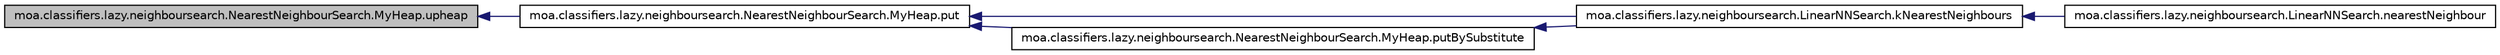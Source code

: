 digraph G
{
  edge [fontname="Helvetica",fontsize="10",labelfontname="Helvetica",labelfontsize="10"];
  node [fontname="Helvetica",fontsize="10",shape=record];
  rankdir=LR;
  Node1 [label="moa.classifiers.lazy.neighboursearch.NearestNeighbourSearch.MyHeap.upheap",height=0.2,width=0.4,color="black", fillcolor="grey75", style="filled" fontcolor="black"];
  Node1 -> Node2 [dir=back,color="midnightblue",fontsize="10",style="solid",fontname="Helvetica"];
  Node2 [label="moa.classifiers.lazy.neighboursearch.NearestNeighbourSearch.MyHeap.put",height=0.2,width=0.4,color="black", fillcolor="white", style="filled",URL="$classmoa_1_1classifiers_1_1lazy_1_1neighboursearch_1_1NearestNeighbourSearch_1_1MyHeap.html#a0c36c44e6651e71b1c82b32200c78d06",tooltip="adds the value to the heap."];
  Node2 -> Node3 [dir=back,color="midnightblue",fontsize="10",style="solid",fontname="Helvetica"];
  Node3 [label="moa.classifiers.lazy.neighboursearch.LinearNNSearch.kNearestNeighbours",height=0.2,width=0.4,color="black", fillcolor="white", style="filled",URL="$classmoa_1_1classifiers_1_1lazy_1_1neighboursearch_1_1LinearNNSearch.html#af60dd2738258760909208275a7f96bef",tooltip="Returns k nearest instances in the current neighbourhood to the supplied instance..."];
  Node3 -> Node4 [dir=back,color="midnightblue",fontsize="10",style="solid",fontname="Helvetica"];
  Node4 [label="moa.classifiers.lazy.neighboursearch.LinearNNSearch.nearestNeighbour",height=0.2,width=0.4,color="black", fillcolor="white", style="filled",URL="$classmoa_1_1classifiers_1_1lazy_1_1neighboursearch_1_1LinearNNSearch.html#a84348ab6a9b63c521931fe6794314895",tooltip="Returns the nearest instance in the current neighbourhood to the supplied instance..."];
  Node2 -> Node5 [dir=back,color="midnightblue",fontsize="10",style="solid",fontname="Helvetica"];
  Node5 [label="moa.classifiers.lazy.neighboursearch.NearestNeighbourSearch.MyHeap.putBySubstitute",height=0.2,width=0.4,color="black", fillcolor="white", style="filled",URL="$classmoa_1_1classifiers_1_1lazy_1_1neighboursearch_1_1NearestNeighbourSearch_1_1MyHeap.html#a3868c19d0a061d4a74089d640216e84c",tooltip="Puts an element by substituting it in place of the top most element."];
  Node5 -> Node3 [dir=back,color="midnightblue",fontsize="10",style="solid",fontname="Helvetica"];
}
